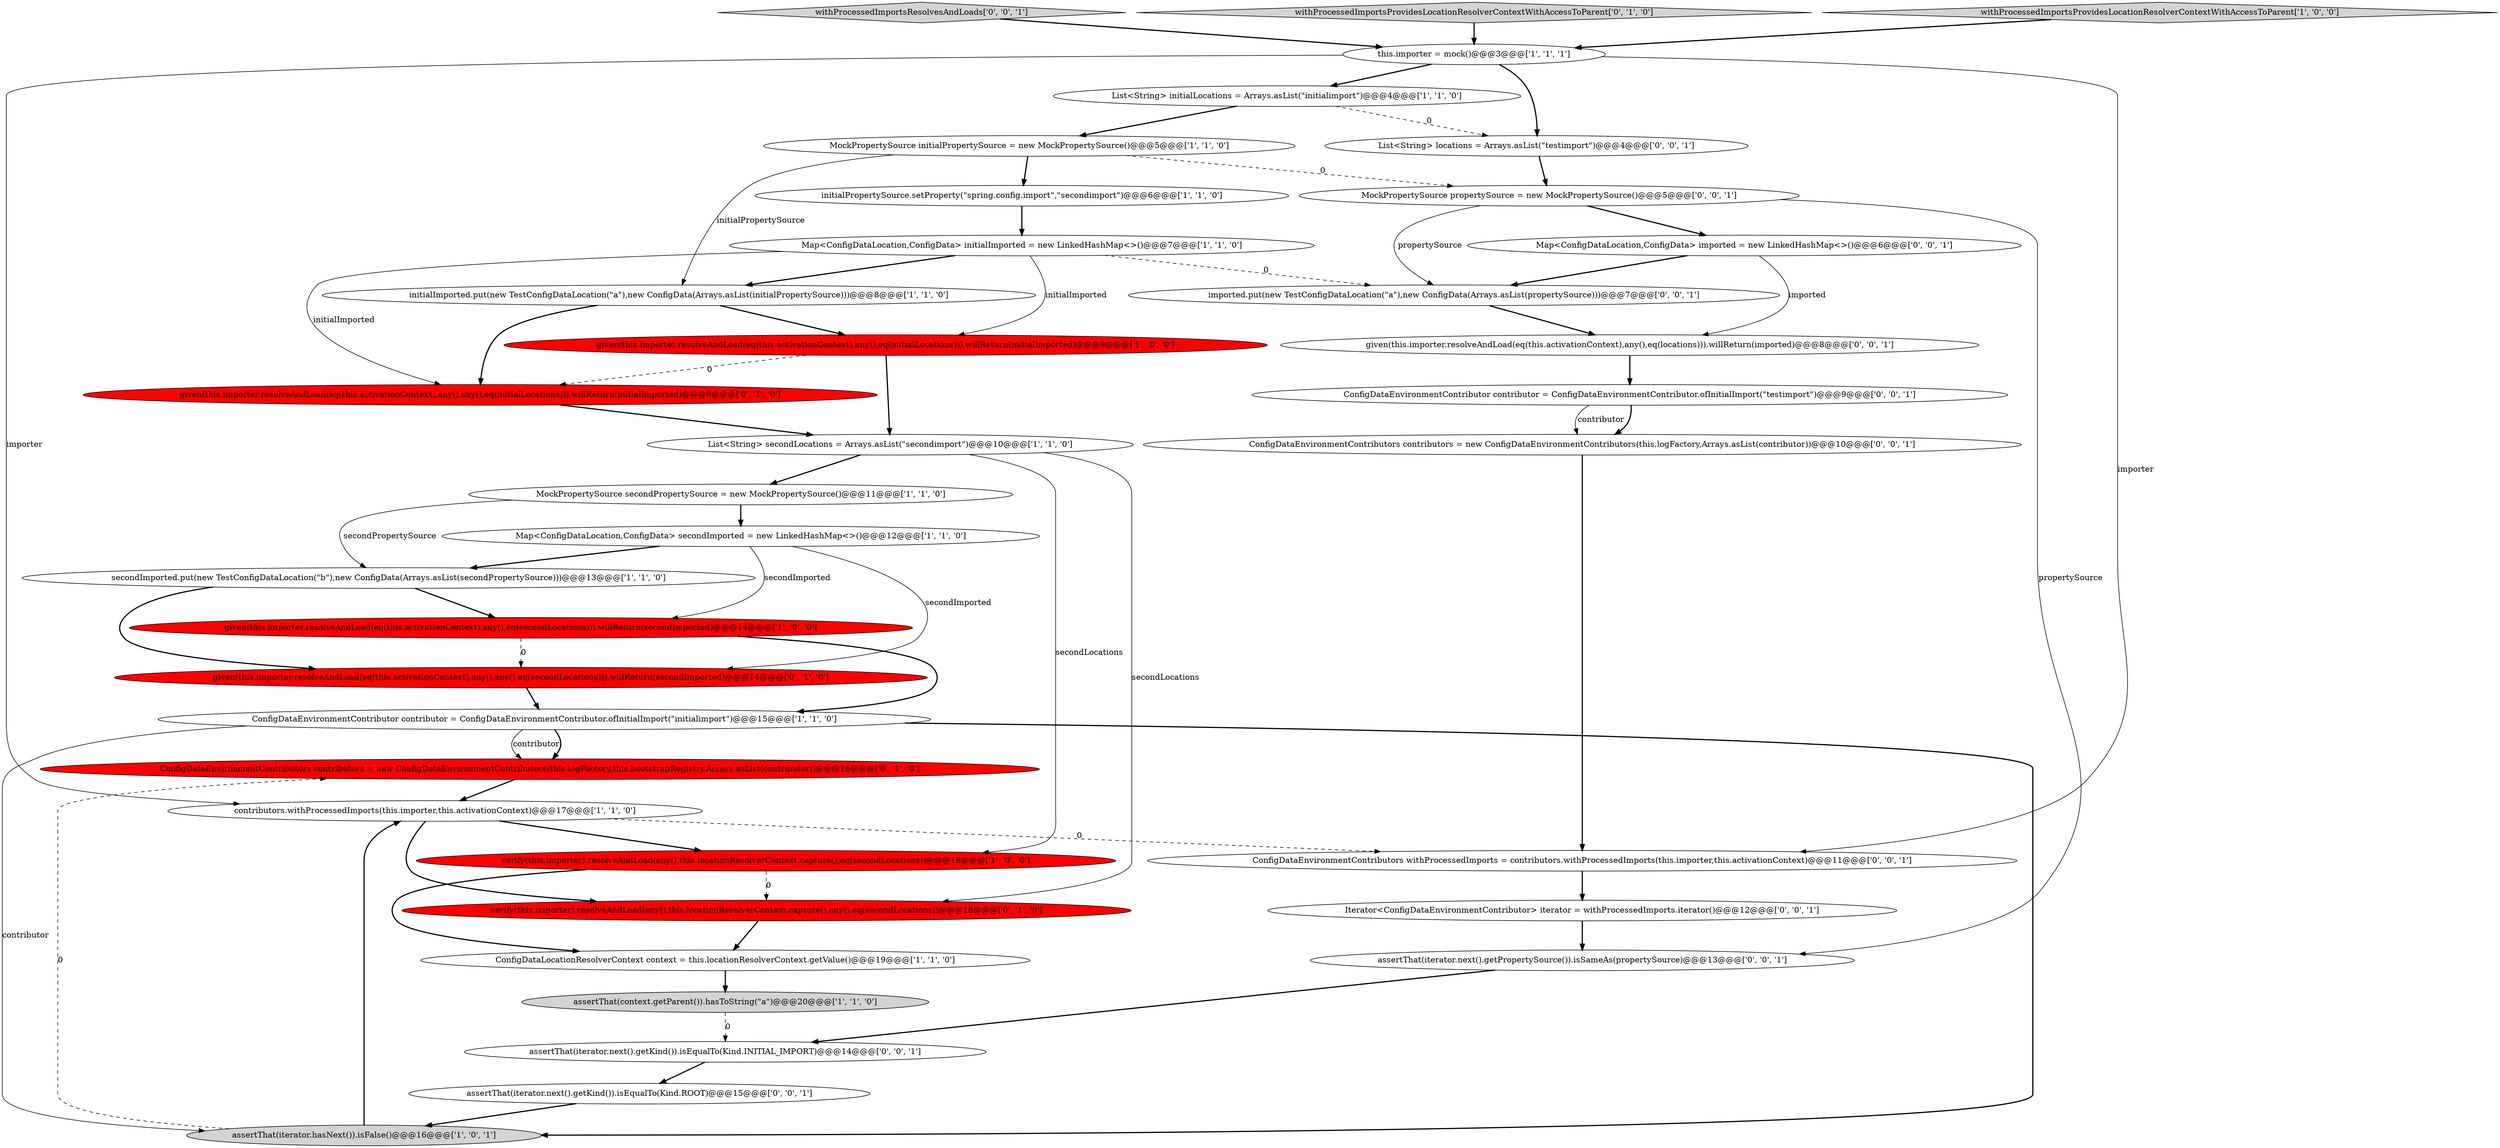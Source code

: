 digraph {
3 [style = filled, label = "ConfigDataEnvironmentContributor contributor = ConfigDataEnvironmentContributor.ofInitialImport(\"initialimport\")@@@15@@@['1', '1', '0']", fillcolor = white, shape = ellipse image = "AAA0AAABBB1BBB"];
0 [style = filled, label = "initialImported.put(new TestConfigDataLocation(\"a\"),new ConfigData(Arrays.asList(initialPropertySource)))@@@8@@@['1', '1', '0']", fillcolor = white, shape = ellipse image = "AAA0AAABBB1BBB"];
19 [style = filled, label = "verify(this.importer).resolveAndLoad(any(),this.locationResolverContext.capture(),any(),eq(secondLocations))@@@18@@@['0', '1', '0']", fillcolor = red, shape = ellipse image = "AAA1AAABBB2BBB"];
20 [style = filled, label = "given(this.importer.resolveAndLoad(eq(this.activationContext),any(),any(),eq(secondLocations))).willReturn(secondImported)@@@14@@@['0', '1', '0']", fillcolor = red, shape = ellipse image = "AAA1AAABBB2BBB"];
14 [style = filled, label = "Map<ConfigDataLocation,ConfigData> initialImported = new LinkedHashMap<>()@@@7@@@['1', '1', '0']", fillcolor = white, shape = ellipse image = "AAA0AAABBB1BBB"];
23 [style = filled, label = "ConfigDataEnvironmentContributors contributors = new ConfigDataEnvironmentContributors(this.logFactory,this.bootstrapRegistry,Arrays.asList(contributor))@@@16@@@['0', '1', '0']", fillcolor = red, shape = ellipse image = "AAA1AAABBB2BBB"];
8 [style = filled, label = "given(this.importer.resolveAndLoad(eq(this.activationContext),any(),eq(initialLocations))).willReturn(initialImported)@@@9@@@['1', '0', '0']", fillcolor = red, shape = ellipse image = "AAA1AAABBB1BBB"];
5 [style = filled, label = "assertThat(context.getParent()).hasToString(\"a\")@@@20@@@['1', '1', '0']", fillcolor = lightgray, shape = ellipse image = "AAA0AAABBB1BBB"];
24 [style = filled, label = "given(this.importer.resolveAndLoad(eq(this.activationContext),any(),eq(locations))).willReturn(imported)@@@8@@@['0', '0', '1']", fillcolor = white, shape = ellipse image = "AAA0AAABBB3BBB"];
4 [style = filled, label = "ConfigDataLocationResolverContext context = this.locationResolverContext.getValue()@@@19@@@['1', '1', '0']", fillcolor = white, shape = ellipse image = "AAA0AAABBB1BBB"];
25 [style = filled, label = "List<String> locations = Arrays.asList(\"testimport\")@@@4@@@['0', '0', '1']", fillcolor = white, shape = ellipse image = "AAA0AAABBB3BBB"];
26 [style = filled, label = "withProcessedImportsResolvesAndLoads['0', '0', '1']", fillcolor = lightgray, shape = diamond image = "AAA0AAABBB3BBB"];
34 [style = filled, label = "imported.put(new TestConfigDataLocation(\"a\"),new ConfigData(Arrays.asList(propertySource)))@@@7@@@['0', '0', '1']", fillcolor = white, shape = ellipse image = "AAA0AAABBB3BBB"];
15 [style = filled, label = "verify(this.importer).resolveAndLoad(any(),this.locationResolverContext.capture(),eq(secondLocations))@@@18@@@['1', '0', '0']", fillcolor = red, shape = ellipse image = "AAA1AAABBB1BBB"];
32 [style = filled, label = "assertThat(iterator.next().getKind()).isEqualTo(Kind.ROOT)@@@15@@@['0', '0', '1']", fillcolor = white, shape = ellipse image = "AAA0AAABBB3BBB"];
21 [style = filled, label = "withProcessedImportsProvidesLocationResolverContextWithAccessToParent['0', '1', '0']", fillcolor = lightgray, shape = diamond image = "AAA0AAABBB2BBB"];
30 [style = filled, label = "Map<ConfigDataLocation,ConfigData> imported = new LinkedHashMap<>()@@@6@@@['0', '0', '1']", fillcolor = white, shape = ellipse image = "AAA0AAABBB3BBB"];
6 [style = filled, label = "secondImported.put(new TestConfigDataLocation(\"b\"),new ConfigData(Arrays.asList(secondPropertySource)))@@@13@@@['1', '1', '0']", fillcolor = white, shape = ellipse image = "AAA0AAABBB1BBB"];
2 [style = filled, label = "given(this.importer.resolveAndLoad(eq(this.activationContext),any(),eq(secondLocations))).willReturn(secondImported)@@@14@@@['1', '0', '0']", fillcolor = red, shape = ellipse image = "AAA1AAABBB1BBB"];
13 [style = filled, label = "List<String> secondLocations = Arrays.asList(\"secondimport\")@@@10@@@['1', '1', '0']", fillcolor = white, shape = ellipse image = "AAA0AAABBB1BBB"];
18 [style = filled, label = "this.importer = mock()@@@3@@@['1', '1', '1']", fillcolor = white, shape = ellipse image = "AAA0AAABBB1BBB"];
11 [style = filled, label = "MockPropertySource initialPropertySource = new MockPropertySource()@@@5@@@['1', '1', '0']", fillcolor = white, shape = ellipse image = "AAA0AAABBB1BBB"];
7 [style = filled, label = "List<String> initialLocations = Arrays.asList(\"initialimport\")@@@4@@@['1', '1', '0']", fillcolor = white, shape = ellipse image = "AAA0AAABBB1BBB"];
33 [style = filled, label = "Iterator<ConfigDataEnvironmentContributor> iterator = withProcessedImports.iterator()@@@12@@@['0', '0', '1']", fillcolor = white, shape = ellipse image = "AAA0AAABBB3BBB"];
9 [style = filled, label = "assertThat(iterator.hasNext()).isFalse()@@@16@@@['1', '0', '1']", fillcolor = lightgray, shape = ellipse image = "AAA0AAABBB1BBB"];
28 [style = filled, label = "ConfigDataEnvironmentContributor contributor = ConfigDataEnvironmentContributor.ofInitialImport(\"testimport\")@@@9@@@['0', '0', '1']", fillcolor = white, shape = ellipse image = "AAA0AAABBB3BBB"];
16 [style = filled, label = "contributors.withProcessedImports(this.importer,this.activationContext)@@@17@@@['1', '1', '0']", fillcolor = white, shape = ellipse image = "AAA0AAABBB1BBB"];
35 [style = filled, label = "ConfigDataEnvironmentContributors contributors = new ConfigDataEnvironmentContributors(this.logFactory,Arrays.asList(contributor))@@@10@@@['0', '0', '1']", fillcolor = white, shape = ellipse image = "AAA0AAABBB3BBB"];
36 [style = filled, label = "ConfigDataEnvironmentContributors withProcessedImports = contributors.withProcessedImports(this.importer,this.activationContext)@@@11@@@['0', '0', '1']", fillcolor = white, shape = ellipse image = "AAA0AAABBB3BBB"];
12 [style = filled, label = "initialPropertySource.setProperty(\"spring.config.import\",\"secondimport\")@@@6@@@['1', '1', '0']", fillcolor = white, shape = ellipse image = "AAA0AAABBB1BBB"];
31 [style = filled, label = "MockPropertySource propertySource = new MockPropertySource()@@@5@@@['0', '0', '1']", fillcolor = white, shape = ellipse image = "AAA0AAABBB3BBB"];
27 [style = filled, label = "assertThat(iterator.next().getPropertySource()).isSameAs(propertySource)@@@13@@@['0', '0', '1']", fillcolor = white, shape = ellipse image = "AAA0AAABBB3BBB"];
10 [style = filled, label = "Map<ConfigDataLocation,ConfigData> secondImported = new LinkedHashMap<>()@@@12@@@['1', '1', '0']", fillcolor = white, shape = ellipse image = "AAA0AAABBB1BBB"];
29 [style = filled, label = "assertThat(iterator.next().getKind()).isEqualTo(Kind.INITIAL_IMPORT)@@@14@@@['0', '0', '1']", fillcolor = white, shape = ellipse image = "AAA0AAABBB3BBB"];
22 [style = filled, label = "given(this.importer.resolveAndLoad(eq(this.activationContext),any(),any(),eq(initialLocations))).willReturn(initialImported)@@@9@@@['0', '1', '0']", fillcolor = red, shape = ellipse image = "AAA1AAABBB2BBB"];
1 [style = filled, label = "MockPropertySource secondPropertySource = new MockPropertySource()@@@11@@@['1', '1', '0']", fillcolor = white, shape = ellipse image = "AAA0AAABBB1BBB"];
17 [style = filled, label = "withProcessedImportsProvidesLocationResolverContextWithAccessToParent['1', '0', '0']", fillcolor = lightgray, shape = diamond image = "AAA0AAABBB1BBB"];
16->15 [style = bold, label=""];
24->28 [style = bold, label=""];
23->16 [style = bold, label=""];
7->11 [style = bold, label=""];
2->20 [style = dashed, label="0"];
3->9 [style = solid, label="contributor"];
31->27 [style = solid, label="propertySource"];
14->34 [style = dashed, label="0"];
18->16 [style = solid, label="importer"];
2->3 [style = bold, label=""];
3->23 [style = solid, label="contributor"];
11->12 [style = bold, label=""];
30->34 [style = bold, label=""];
20->3 [style = bold, label=""];
31->34 [style = solid, label="propertySource"];
15->19 [style = dashed, label="0"];
5->29 [style = dashed, label="0"];
16->19 [style = bold, label=""];
36->33 [style = bold, label=""];
33->27 [style = bold, label=""];
10->6 [style = bold, label=""];
9->23 [style = dashed, label="0"];
9->16 [style = bold, label=""];
13->1 [style = bold, label=""];
21->18 [style = bold, label=""];
14->8 [style = solid, label="initialImported"];
25->31 [style = bold, label=""];
6->2 [style = bold, label=""];
3->9 [style = bold, label=""];
6->20 [style = bold, label=""];
32->9 [style = bold, label=""];
14->22 [style = solid, label="initialImported"];
8->22 [style = dashed, label="0"];
3->23 [style = bold, label=""];
28->35 [style = bold, label=""];
10->20 [style = solid, label="secondImported"];
1->6 [style = solid, label="secondPropertySource"];
28->35 [style = solid, label="contributor"];
34->24 [style = bold, label=""];
30->24 [style = solid, label="imported"];
14->0 [style = bold, label=""];
10->2 [style = solid, label="secondImported"];
11->31 [style = dashed, label="0"];
29->32 [style = bold, label=""];
0->22 [style = bold, label=""];
31->30 [style = bold, label=""];
15->4 [style = bold, label=""];
12->14 [style = bold, label=""];
0->8 [style = bold, label=""];
18->25 [style = bold, label=""];
11->0 [style = solid, label="initialPropertySource"];
13->15 [style = solid, label="secondLocations"];
18->36 [style = solid, label="importer"];
7->25 [style = dashed, label="0"];
16->36 [style = dashed, label="0"];
19->4 [style = bold, label=""];
22->13 [style = bold, label=""];
35->36 [style = bold, label=""];
18->7 [style = bold, label=""];
27->29 [style = bold, label=""];
1->10 [style = bold, label=""];
4->5 [style = bold, label=""];
13->19 [style = solid, label="secondLocations"];
17->18 [style = bold, label=""];
8->13 [style = bold, label=""];
26->18 [style = bold, label=""];
}
